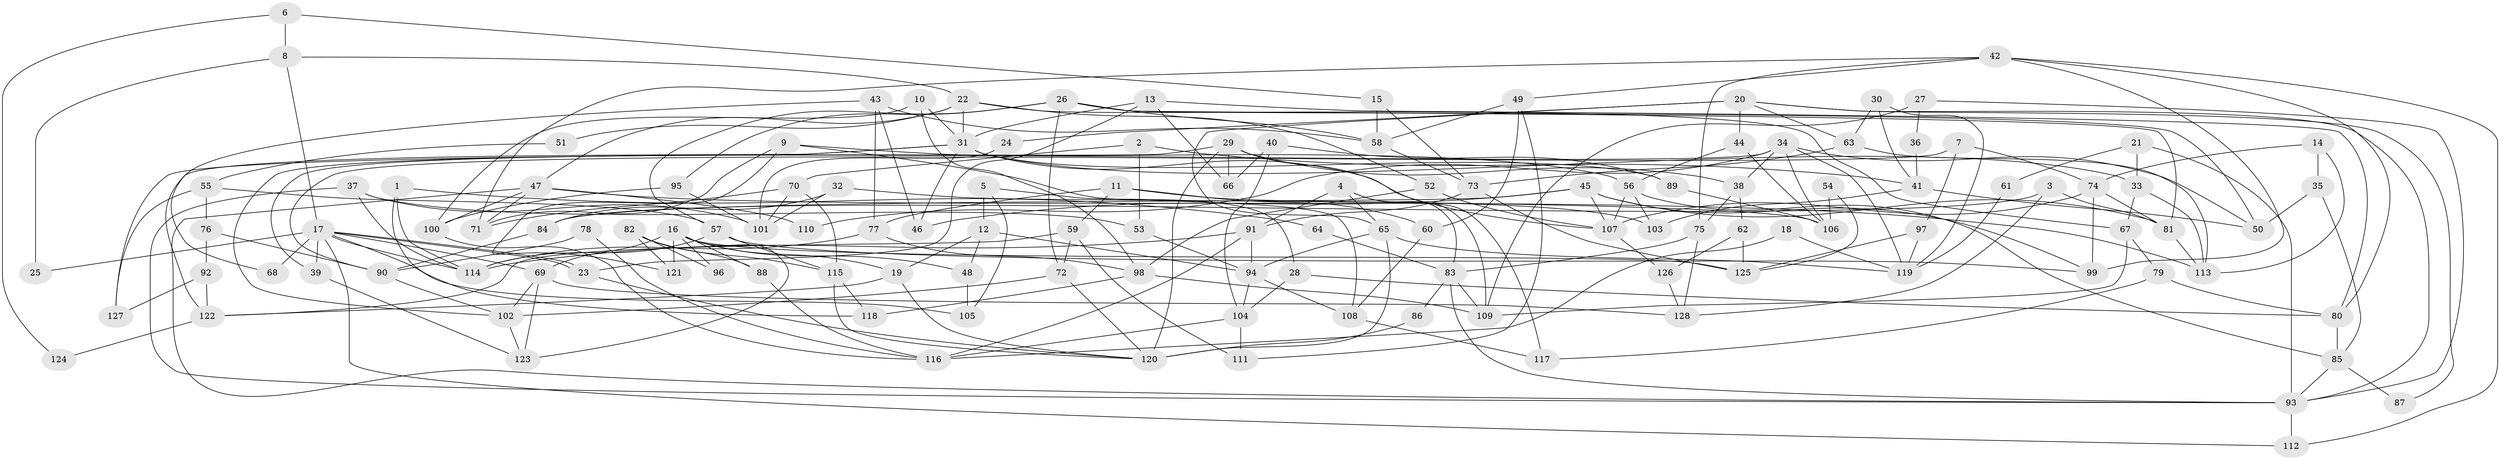 // Generated by graph-tools (version 1.1) at 2025/36/03/09/25 02:36:04]
// undirected, 128 vertices, 256 edges
graph export_dot {
graph [start="1"]
  node [color=gray90,style=filled];
  1;
  2;
  3;
  4;
  5;
  6;
  7;
  8;
  9;
  10;
  11;
  12;
  13;
  14;
  15;
  16;
  17;
  18;
  19;
  20;
  21;
  22;
  23;
  24;
  25;
  26;
  27;
  28;
  29;
  30;
  31;
  32;
  33;
  34;
  35;
  36;
  37;
  38;
  39;
  40;
  41;
  42;
  43;
  44;
  45;
  46;
  47;
  48;
  49;
  50;
  51;
  52;
  53;
  54;
  55;
  56;
  57;
  58;
  59;
  60;
  61;
  62;
  63;
  64;
  65;
  66;
  67;
  68;
  69;
  70;
  71;
  72;
  73;
  74;
  75;
  76;
  77;
  78;
  79;
  80;
  81;
  82;
  83;
  84;
  85;
  86;
  87;
  88;
  89;
  90;
  91;
  92;
  93;
  94;
  95;
  96;
  97;
  98;
  99;
  100;
  101;
  102;
  103;
  104;
  105;
  106;
  107;
  108;
  109;
  110;
  111;
  112;
  113;
  114;
  115;
  116;
  117;
  118;
  119;
  120;
  121;
  122;
  123;
  124;
  125;
  126;
  127;
  128;
  1 -- 114;
  1 -- 118;
  1 -- 64;
  2 -- 70;
  2 -- 41;
  2 -- 53;
  3 -- 81;
  3 -- 84;
  3 -- 128;
  4 -- 65;
  4 -- 109;
  4 -- 83;
  4 -- 91;
  5 -- 12;
  5 -- 28;
  5 -- 105;
  6 -- 8;
  6 -- 15;
  6 -- 124;
  7 -- 74;
  7 -- 97;
  7 -- 90;
  8 -- 17;
  8 -- 22;
  8 -- 25;
  9 -- 108;
  9 -- 56;
  9 -- 71;
  9 -- 121;
  10 -- 100;
  10 -- 31;
  10 -- 98;
  11 -- 59;
  11 -- 77;
  11 -- 60;
  11 -- 103;
  12 -- 48;
  12 -- 19;
  12 -- 94;
  13 -- 80;
  13 -- 23;
  13 -- 31;
  13 -- 66;
  14 -- 35;
  14 -- 74;
  14 -- 113;
  15 -- 58;
  15 -- 73;
  16 -- 125;
  16 -- 123;
  16 -- 19;
  16 -- 48;
  16 -- 69;
  16 -- 88;
  16 -- 96;
  16 -- 121;
  17 -- 23;
  17 -- 23;
  17 -- 114;
  17 -- 25;
  17 -- 39;
  17 -- 68;
  17 -- 69;
  17 -- 105;
  17 -- 112;
  18 -- 119;
  18 -- 116;
  19 -- 120;
  19 -- 122;
  20 -- 93;
  20 -- 65;
  20 -- 24;
  20 -- 44;
  20 -- 63;
  20 -- 87;
  21 -- 93;
  21 -- 33;
  21 -- 61;
  22 -- 31;
  22 -- 47;
  22 -- 51;
  22 -- 52;
  22 -- 67;
  23 -- 120;
  24 -- 101;
  26 -- 57;
  26 -- 95;
  26 -- 50;
  26 -- 58;
  26 -- 72;
  26 -- 81;
  27 -- 93;
  27 -- 109;
  27 -- 36;
  28 -- 80;
  28 -- 104;
  29 -- 38;
  29 -- 102;
  29 -- 66;
  29 -- 117;
  29 -- 120;
  30 -- 63;
  30 -- 41;
  30 -- 119;
  31 -- 122;
  31 -- 33;
  31 -- 46;
  31 -- 89;
  31 -- 107;
  31 -- 127;
  32 -- 101;
  32 -- 84;
  32 -- 106;
  33 -- 67;
  33 -- 113;
  34 -- 39;
  34 -- 106;
  34 -- 38;
  34 -- 50;
  34 -- 110;
  34 -- 119;
  35 -- 50;
  35 -- 85;
  36 -- 41;
  37 -- 93;
  37 -- 114;
  37 -- 53;
  37 -- 101;
  38 -- 75;
  38 -- 62;
  39 -- 123;
  40 -- 104;
  40 -- 66;
  40 -- 89;
  41 -- 103;
  41 -- 50;
  42 -- 99;
  42 -- 112;
  42 -- 49;
  42 -- 71;
  42 -- 75;
  42 -- 80;
  43 -- 58;
  43 -- 46;
  43 -- 68;
  43 -- 77;
  44 -- 106;
  44 -- 56;
  45 -- 107;
  45 -- 81;
  45 -- 46;
  45 -- 84;
  45 -- 99;
  47 -- 71;
  47 -- 113;
  47 -- 93;
  47 -- 100;
  47 -- 110;
  48 -- 105;
  49 -- 58;
  49 -- 60;
  49 -- 111;
  51 -- 55;
  52 -- 98;
  52 -- 107;
  53 -- 94;
  54 -- 125;
  54 -- 106;
  55 -- 57;
  55 -- 76;
  55 -- 127;
  56 -- 107;
  56 -- 85;
  56 -- 103;
  57 -- 99;
  57 -- 114;
  57 -- 115;
  58 -- 73;
  59 -- 111;
  59 -- 72;
  59 -- 122;
  60 -- 108;
  61 -- 119;
  62 -- 126;
  62 -- 125;
  63 -- 113;
  63 -- 73;
  64 -- 83;
  65 -- 119;
  65 -- 94;
  65 -- 120;
  67 -- 79;
  67 -- 109;
  69 -- 102;
  69 -- 123;
  69 -- 128;
  70 -- 115;
  70 -- 71;
  70 -- 101;
  72 -- 120;
  72 -- 102;
  73 -- 91;
  73 -- 125;
  74 -- 107;
  74 -- 81;
  74 -- 99;
  75 -- 128;
  75 -- 83;
  76 -- 92;
  76 -- 90;
  77 -- 98;
  77 -- 114;
  78 -- 116;
  78 -- 90;
  79 -- 117;
  79 -- 80;
  80 -- 85;
  81 -- 113;
  82 -- 115;
  82 -- 121;
  82 -- 88;
  82 -- 96;
  83 -- 86;
  83 -- 93;
  83 -- 109;
  84 -- 90;
  85 -- 93;
  85 -- 87;
  86 -- 120;
  88 -- 116;
  89 -- 106;
  90 -- 102;
  91 -- 94;
  91 -- 114;
  91 -- 116;
  92 -- 122;
  92 -- 127;
  93 -- 112;
  94 -- 104;
  94 -- 108;
  95 -- 100;
  95 -- 101;
  97 -- 125;
  97 -- 119;
  98 -- 109;
  98 -- 118;
  100 -- 116;
  102 -- 123;
  104 -- 116;
  104 -- 111;
  107 -- 126;
  108 -- 117;
  115 -- 120;
  115 -- 118;
  122 -- 124;
  126 -- 128;
}
